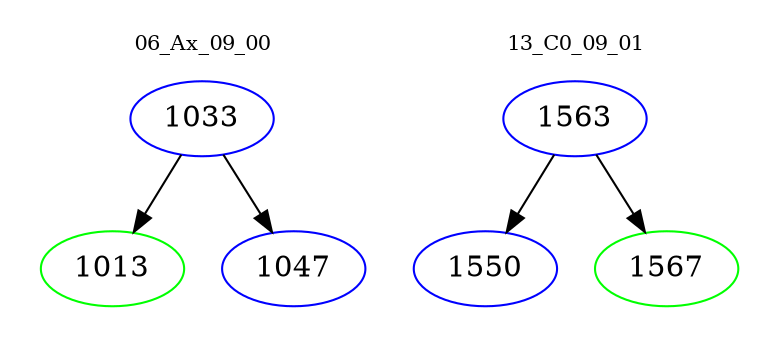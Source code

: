 digraph{
subgraph cluster_0 {
color = white
label = "06_Ax_09_00";
fontsize=10;
T0_1033 [label="1033", color="blue"]
T0_1033 -> T0_1013 [color="black"]
T0_1013 [label="1013", color="green"]
T0_1033 -> T0_1047 [color="black"]
T0_1047 [label="1047", color="blue"]
}
subgraph cluster_1 {
color = white
label = "13_C0_09_01";
fontsize=10;
T1_1563 [label="1563", color="blue"]
T1_1563 -> T1_1550 [color="black"]
T1_1550 [label="1550", color="blue"]
T1_1563 -> T1_1567 [color="black"]
T1_1567 [label="1567", color="green"]
}
}
